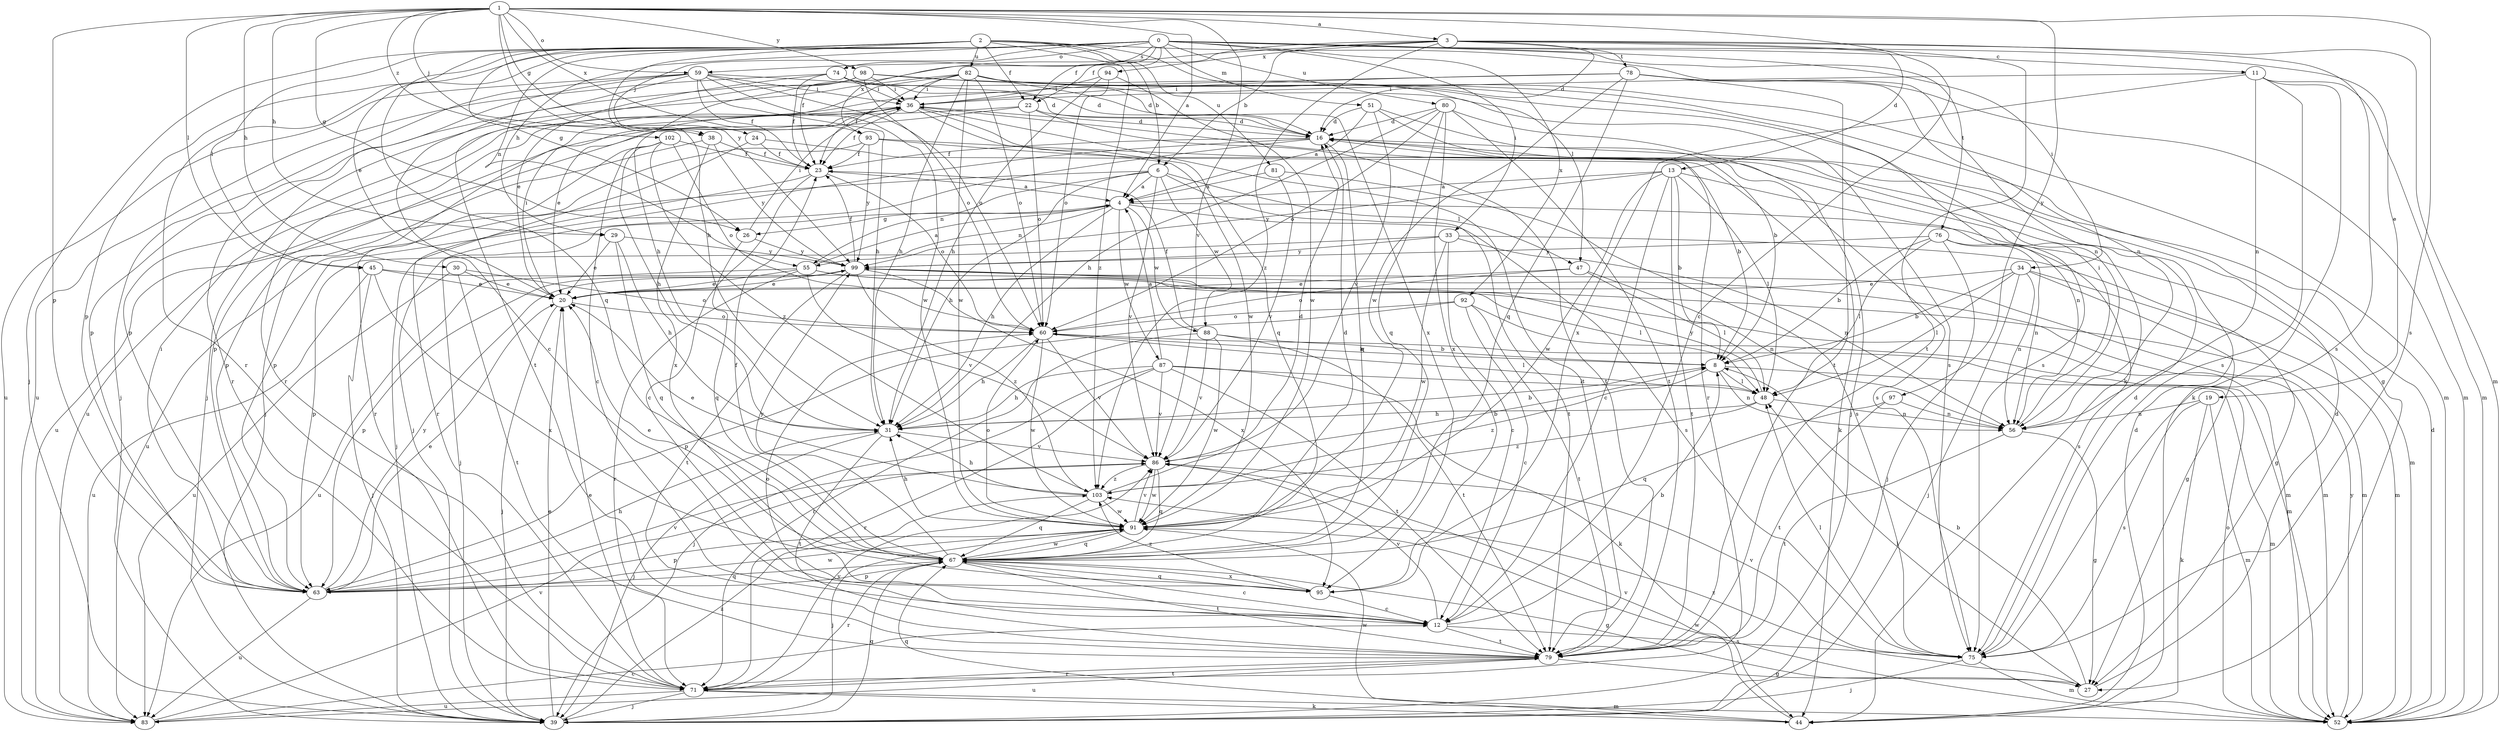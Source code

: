 strict digraph  {
0;
1;
2;
3;
4;
6;
8;
11;
12;
13;
16;
19;
20;
22;
23;
24;
26;
27;
29;
30;
31;
33;
34;
36;
38;
39;
44;
45;
47;
48;
51;
52;
55;
56;
59;
60;
63;
67;
71;
74;
75;
76;
78;
79;
80;
81;
82;
83;
86;
87;
88;
91;
92;
93;
94;
95;
97;
98;
99;
102;
103;
0 -> 11  [label=c];
0 -> 19  [label=e];
0 -> 20  [label=e];
0 -> 22  [label=f];
0 -> 29  [label=h];
0 -> 33  [label=i];
0 -> 34  [label=i];
0 -> 38  [label=j];
0 -> 51  [label=m];
0 -> 55  [label=n];
0 -> 59  [label=o];
0 -> 63  [label=p];
0 -> 71  [label=r];
0 -> 74  [label=s];
0 -> 76  [label=t];
0 -> 80  [label=u];
0 -> 92  [label=x];
0 -> 93  [label=x];
1 -> 3  [label=a];
1 -> 4  [label=a];
1 -> 12  [label=c];
1 -> 24  [label=g];
1 -> 26  [label=g];
1 -> 29  [label=h];
1 -> 30  [label=h];
1 -> 38  [label=j];
1 -> 45  [label=l];
1 -> 59  [label=o];
1 -> 63  [label=p];
1 -> 75  [label=s];
1 -> 86  [label=v];
1 -> 93  [label=x];
1 -> 97  [label=y];
1 -> 98  [label=y];
1 -> 99  [label=y];
1 -> 102  [label=z];
2 -> 6  [label=b];
2 -> 22  [label=f];
2 -> 26  [label=g];
2 -> 31  [label=h];
2 -> 39  [label=j];
2 -> 44  [label=k];
2 -> 45  [label=l];
2 -> 47  [label=l];
2 -> 67  [label=q];
2 -> 81  [label=u];
2 -> 82  [label=u];
2 -> 103  [label=z];
3 -> 6  [label=b];
3 -> 13  [label=d];
3 -> 16  [label=d];
3 -> 22  [label=f];
3 -> 23  [label=f];
3 -> 52  [label=m];
3 -> 75  [label=s];
3 -> 78  [label=t];
3 -> 79  [label=t];
3 -> 94  [label=x];
3 -> 103  [label=z];
4 -> 26  [label=g];
4 -> 31  [label=h];
4 -> 39  [label=j];
4 -> 52  [label=m];
4 -> 55  [label=n];
4 -> 75  [label=s];
4 -> 87  [label=w];
4 -> 88  [label=w];
6 -> 4  [label=a];
6 -> 31  [label=h];
6 -> 47  [label=l];
6 -> 55  [label=n];
6 -> 79  [label=t];
6 -> 83  [label=u];
6 -> 86  [label=v];
6 -> 88  [label=w];
8 -> 48  [label=l];
8 -> 52  [label=m];
8 -> 56  [label=n];
8 -> 103  [label=z];
11 -> 36  [label=i];
11 -> 44  [label=k];
11 -> 52  [label=m];
11 -> 56  [label=n];
11 -> 75  [label=s];
11 -> 95  [label=x];
12 -> 8  [label=b];
12 -> 60  [label=o];
12 -> 75  [label=s];
12 -> 79  [label=t];
12 -> 86  [label=v];
13 -> 4  [label=a];
13 -> 8  [label=b];
13 -> 12  [label=c];
13 -> 48  [label=l];
13 -> 56  [label=n];
13 -> 79  [label=t];
13 -> 91  [label=w];
13 -> 99  [label=y];
16 -> 23  [label=f];
16 -> 39  [label=j];
16 -> 63  [label=p];
16 -> 67  [label=q];
19 -> 44  [label=k];
19 -> 52  [label=m];
19 -> 56  [label=n];
19 -> 75  [label=s];
20 -> 36  [label=i];
20 -> 39  [label=j];
20 -> 60  [label=o];
22 -> 16  [label=d];
22 -> 60  [label=o];
22 -> 63  [label=p];
22 -> 79  [label=t];
22 -> 83  [label=u];
23 -> 4  [label=a];
23 -> 12  [label=c];
23 -> 39  [label=j];
23 -> 60  [label=o];
24 -> 8  [label=b];
24 -> 23  [label=f];
24 -> 71  [label=r];
26 -> 36  [label=i];
26 -> 67  [label=q];
26 -> 99  [label=y];
27 -> 8  [label=b];
27 -> 16  [label=d];
27 -> 48  [label=l];
27 -> 103  [label=z];
29 -> 20  [label=e];
29 -> 31  [label=h];
29 -> 67  [label=q];
29 -> 99  [label=y];
30 -> 20  [label=e];
30 -> 60  [label=o];
30 -> 79  [label=t];
30 -> 83  [label=u];
31 -> 8  [label=b];
31 -> 39  [label=j];
31 -> 79  [label=t];
31 -> 86  [label=v];
33 -> 12  [label=c];
33 -> 27  [label=g];
33 -> 56  [label=n];
33 -> 63  [label=p];
33 -> 91  [label=w];
33 -> 99  [label=y];
34 -> 8  [label=b];
34 -> 20  [label=e];
34 -> 27  [label=g];
34 -> 39  [label=j];
34 -> 48  [label=l];
34 -> 52  [label=m];
34 -> 56  [label=n];
36 -> 16  [label=d];
36 -> 20  [label=e];
36 -> 23  [label=f];
36 -> 39  [label=j];
36 -> 67  [label=q];
36 -> 79  [label=t];
36 -> 91  [label=w];
38 -> 23  [label=f];
38 -> 63  [label=p];
38 -> 95  [label=x];
38 -> 99  [label=y];
39 -> 20  [label=e];
39 -> 67  [label=q];
39 -> 103  [label=z];
44 -> 16  [label=d];
44 -> 67  [label=q];
44 -> 86  [label=v];
44 -> 91  [label=w];
45 -> 20  [label=e];
45 -> 39  [label=j];
45 -> 52  [label=m];
45 -> 83  [label=u];
45 -> 95  [label=x];
47 -> 20  [label=e];
47 -> 48  [label=l];
47 -> 56  [label=n];
47 -> 60  [label=o];
48 -> 31  [label=h];
48 -> 56  [label=n];
48 -> 99  [label=y];
48 -> 103  [label=z];
51 -> 4  [label=a];
51 -> 8  [label=b];
51 -> 16  [label=d];
51 -> 71  [label=r];
51 -> 86  [label=v];
52 -> 16  [label=d];
52 -> 60  [label=o];
52 -> 91  [label=w];
52 -> 99  [label=y];
55 -> 4  [label=a];
55 -> 20  [label=e];
55 -> 48  [label=l];
55 -> 52  [label=m];
55 -> 71  [label=r];
55 -> 83  [label=u];
55 -> 86  [label=v];
56 -> 27  [label=g];
56 -> 36  [label=i];
56 -> 79  [label=t];
59 -> 12  [label=c];
59 -> 16  [label=d];
59 -> 23  [label=f];
59 -> 31  [label=h];
59 -> 36  [label=i];
59 -> 39  [label=j];
59 -> 60  [label=o];
59 -> 71  [label=r];
59 -> 83  [label=u];
59 -> 91  [label=w];
60 -> 8  [label=b];
60 -> 31  [label=h];
60 -> 48  [label=l];
60 -> 86  [label=v];
60 -> 91  [label=w];
63 -> 20  [label=e];
63 -> 31  [label=h];
63 -> 36  [label=i];
63 -> 67  [label=q];
63 -> 83  [label=u];
63 -> 86  [label=v];
63 -> 91  [label=w];
63 -> 99  [label=y];
67 -> 12  [label=c];
67 -> 20  [label=e];
67 -> 23  [label=f];
67 -> 27  [label=g];
67 -> 63  [label=p];
67 -> 71  [label=r];
67 -> 79  [label=t];
67 -> 91  [label=w];
67 -> 95  [label=x];
67 -> 99  [label=y];
71 -> 20  [label=e];
71 -> 39  [label=j];
71 -> 44  [label=k];
71 -> 52  [label=m];
71 -> 79  [label=t];
71 -> 83  [label=u];
71 -> 86  [label=v];
74 -> 16  [label=d];
74 -> 20  [label=e];
74 -> 23  [label=f];
74 -> 36  [label=i];
74 -> 83  [label=u];
74 -> 95  [label=x];
75 -> 16  [label=d];
75 -> 39  [label=j];
75 -> 48  [label=l];
75 -> 52  [label=m];
75 -> 86  [label=v];
76 -> 8  [label=b];
76 -> 39  [label=j];
76 -> 48  [label=l];
76 -> 56  [label=n];
76 -> 75  [label=s];
76 -> 99  [label=y];
78 -> 36  [label=i];
78 -> 52  [label=m];
78 -> 56  [label=n];
78 -> 63  [label=p];
78 -> 67  [label=q];
78 -> 79  [label=t];
78 -> 91  [label=w];
79 -> 27  [label=g];
79 -> 71  [label=r];
79 -> 83  [label=u];
80 -> 16  [label=d];
80 -> 31  [label=h];
80 -> 39  [label=j];
80 -> 60  [label=o];
80 -> 67  [label=q];
80 -> 79  [label=t];
80 -> 95  [label=x];
81 -> 4  [label=a];
81 -> 75  [label=s];
81 -> 86  [label=v];
82 -> 16  [label=d];
82 -> 23  [label=f];
82 -> 27  [label=g];
82 -> 31  [label=h];
82 -> 36  [label=i];
82 -> 39  [label=j];
82 -> 52  [label=m];
82 -> 60  [label=o];
82 -> 71  [label=r];
82 -> 75  [label=s];
82 -> 91  [label=w];
83 -> 12  [label=c];
83 -> 86  [label=v];
86 -> 8  [label=b];
86 -> 67  [label=q];
86 -> 91  [label=w];
86 -> 103  [label=z];
87 -> 4  [label=a];
87 -> 31  [label=h];
87 -> 39  [label=j];
87 -> 44  [label=k];
87 -> 48  [label=l];
87 -> 71  [label=r];
87 -> 79  [label=t];
87 -> 86  [label=v];
88 -> 8  [label=b];
88 -> 23  [label=f];
88 -> 71  [label=r];
88 -> 79  [label=t];
88 -> 86  [label=v];
88 -> 91  [label=w];
91 -> 16  [label=d];
91 -> 31  [label=h];
91 -> 39  [label=j];
91 -> 60  [label=o];
91 -> 63  [label=p];
91 -> 67  [label=q];
91 -> 86  [label=v];
92 -> 12  [label=c];
92 -> 52  [label=m];
92 -> 60  [label=o];
92 -> 63  [label=p];
92 -> 79  [label=t];
93 -> 23  [label=f];
93 -> 44  [label=k];
93 -> 75  [label=s];
93 -> 83  [label=u];
93 -> 99  [label=y];
94 -> 31  [label=h];
94 -> 36  [label=i];
94 -> 60  [label=o];
94 -> 91  [label=w];
95 -> 12  [label=c];
95 -> 67  [label=q];
95 -> 103  [label=z];
97 -> 56  [label=n];
97 -> 67  [label=q];
97 -> 79  [label=t];
98 -> 31  [label=h];
98 -> 36  [label=i];
98 -> 56  [label=n];
98 -> 60  [label=o];
98 -> 63  [label=p];
98 -> 75  [label=s];
98 -> 79  [label=t];
99 -> 20  [label=e];
99 -> 23  [label=f];
99 -> 52  [label=m];
99 -> 63  [label=p];
99 -> 79  [label=t];
99 -> 95  [label=x];
99 -> 103  [label=z];
102 -> 12  [label=c];
102 -> 23  [label=f];
102 -> 31  [label=h];
102 -> 60  [label=o];
102 -> 71  [label=r];
102 -> 103  [label=z];
103 -> 16  [label=d];
103 -> 20  [label=e];
103 -> 31  [label=h];
103 -> 67  [label=q];
103 -> 91  [label=w];
}

